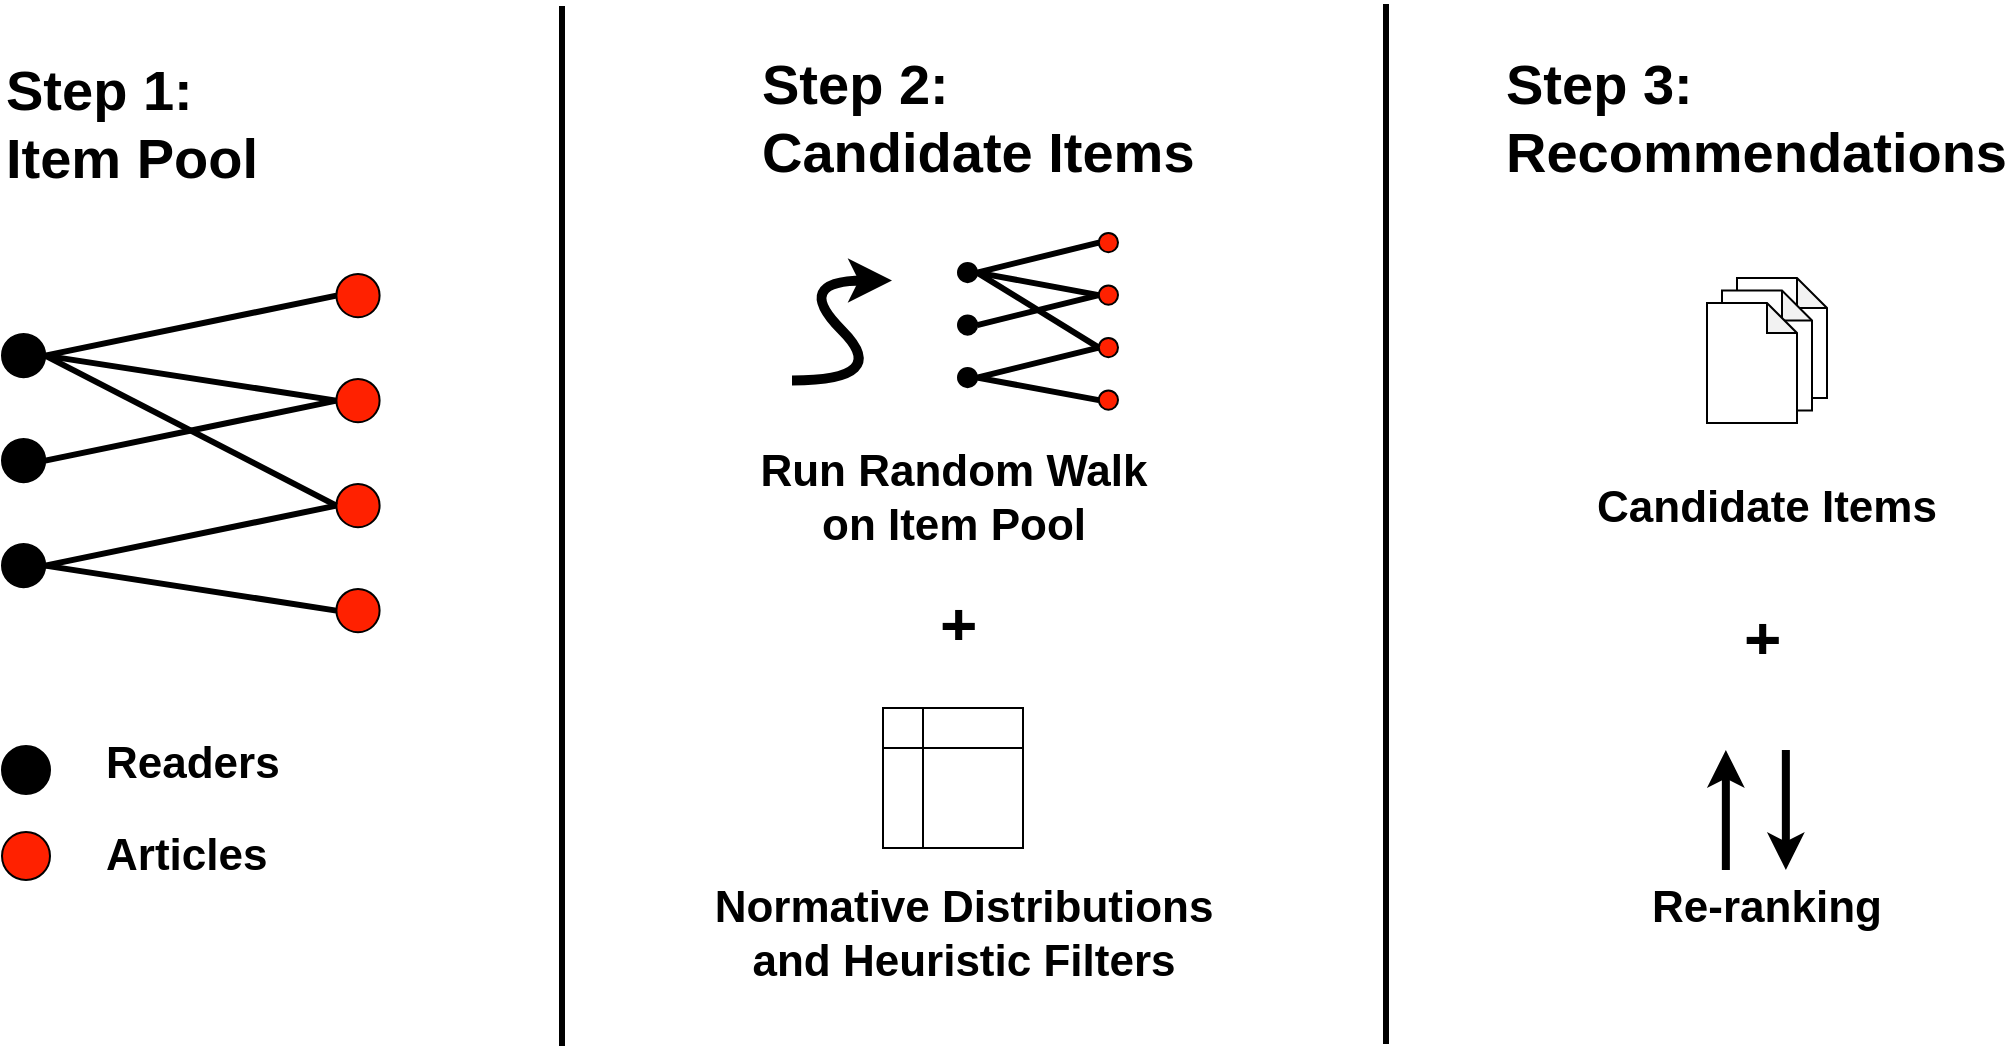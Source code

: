 <mxfile version="28.1.2">
  <diagram name="Page-1" id="M5KN14LnDX_lgXk43yuh">
    <mxGraphModel dx="1783" dy="1201" grid="1" gridSize="10" guides="1" tooltips="1" connect="1" arrows="1" fold="1" page="1" pageScale="1" pageWidth="1100" pageHeight="850" math="0" shadow="0">
      <root>
        <mxCell id="0" />
        <mxCell id="1" parent="0" />
        <mxCell id="2AZSGgTTGKiScR64f8am-45" value="Step 3:&lt;div&gt;Recommendations&lt;/div&gt;" style="text;html=1;align=left;verticalAlign=middle;whiteSpace=wrap;rounded=0;fontSize=28;fontStyle=1" parent="1" vertex="1">
          <mxGeometry x="800.0" y="192" width="250" height="30" as="geometry" />
        </mxCell>
        <mxCell id="2AZSGgTTGKiScR64f8am-44" value="Step 2:&lt;div&gt;Candidate Items&lt;/div&gt;" style="text;html=1;align=left;verticalAlign=middle;whiteSpace=wrap;rounded=0;fontSize=28;fontStyle=1" parent="1" vertex="1">
          <mxGeometry x="428" y="192" width="230" height="30" as="geometry" />
        </mxCell>
        <mxCell id="2AZSGgTTGKiScR64f8am-43" value="Step 1:&lt;div&gt;Item Pool&lt;/div&gt;" style="text;html=1;align=left;verticalAlign=middle;whiteSpace=wrap;rounded=0;fontSize=28;fontStyle=1" parent="1" vertex="1">
          <mxGeometry x="50" y="195" width="178" height="30" as="geometry" />
        </mxCell>
        <mxCell id="2AZSGgTTGKiScR64f8am-25" value="" style="group" parent="1" vertex="1" connectable="0">
          <mxGeometry x="50" y="285" width="190" height="180" as="geometry" />
        </mxCell>
        <mxCell id="2AZSGgTTGKiScR64f8am-4" value="" style="ellipse;whiteSpace=wrap;html=1;aspect=fixed;fillColor=#000000;" parent="2AZSGgTTGKiScR64f8am-25" vertex="1">
          <mxGeometry y="30.0" width="21.6" height="21.6" as="geometry" />
        </mxCell>
        <mxCell id="2AZSGgTTGKiScR64f8am-7" value="" style="ellipse;whiteSpace=wrap;html=1;aspect=fixed;fillColor=#FF2100;" parent="2AZSGgTTGKiScR64f8am-25" vertex="1">
          <mxGeometry x="167.2" y="52.5" width="21.6" height="21.6" as="geometry" />
        </mxCell>
        <mxCell id="2AZSGgTTGKiScR64f8am-8" value="" style="ellipse;whiteSpace=wrap;html=1;aspect=fixed;fillColor=#000000;" parent="2AZSGgTTGKiScR64f8am-25" vertex="1">
          <mxGeometry y="82.5" width="21.6" height="21.6" as="geometry" />
        </mxCell>
        <mxCell id="2AZSGgTTGKiScR64f8am-9" value="" style="ellipse;whiteSpace=wrap;html=1;aspect=fixed;fillColor=#000000;" parent="2AZSGgTTGKiScR64f8am-25" vertex="1">
          <mxGeometry y="135" width="21.6" height="21.6" as="geometry" />
        </mxCell>
        <mxCell id="2AZSGgTTGKiScR64f8am-10" value="" style="ellipse;whiteSpace=wrap;html=1;aspect=fixed;fillColor=#FF2100;" parent="2AZSGgTTGKiScR64f8am-25" vertex="1">
          <mxGeometry x="167.2" y="105.0" width="21.6" height="21.6" as="geometry" />
        </mxCell>
        <mxCell id="2AZSGgTTGKiScR64f8am-11" value="" style="ellipse;whiteSpace=wrap;html=1;aspect=fixed;fillColor=#FF2100;" parent="2AZSGgTTGKiScR64f8am-25" vertex="1">
          <mxGeometry x="167.2" width="21.6" height="21.6" as="geometry" />
        </mxCell>
        <mxCell id="2AZSGgTTGKiScR64f8am-12" value="" style="ellipse;whiteSpace=wrap;html=1;aspect=fixed;fillColor=#FF2100;" parent="2AZSGgTTGKiScR64f8am-25" vertex="1">
          <mxGeometry x="167.2" y="157.5" width="21.6" height="21.6" as="geometry" />
        </mxCell>
        <mxCell id="2AZSGgTTGKiScR64f8am-13" value="" style="endArrow=none;html=1;rounded=0;entryX=0;entryY=0.5;entryDx=0;entryDy=0;strokeWidth=3;exitX=1;exitY=0.5;exitDx=0;exitDy=0;" parent="2AZSGgTTGKiScR64f8am-25" source="2AZSGgTTGKiScR64f8am-4" target="2AZSGgTTGKiScR64f8am-11" edge="1">
          <mxGeometry width="50" height="50" relative="1" as="geometry">
            <mxPoint x="53.2" y="22.5" as="sourcePoint" />
            <mxPoint x="91.2" y="15.0" as="targetPoint" />
          </mxGeometry>
        </mxCell>
        <mxCell id="2AZSGgTTGKiScR64f8am-14" value="" style="endArrow=none;html=1;rounded=0;exitX=1;exitY=0.5;exitDx=0;exitDy=0;entryX=0;entryY=0.5;entryDx=0;entryDy=0;strokeWidth=3;" parent="2AZSGgTTGKiScR64f8am-25" source="2AZSGgTTGKiScR64f8am-4" target="2AZSGgTTGKiScR64f8am-7" edge="1">
          <mxGeometry width="50" height="50" relative="1" as="geometry">
            <mxPoint x="38" y="116.25" as="sourcePoint" />
            <mxPoint x="182.4" y="90" as="targetPoint" />
          </mxGeometry>
        </mxCell>
        <mxCell id="2AZSGgTTGKiScR64f8am-15" value="" style="endArrow=none;html=1;rounded=0;exitX=1;exitY=0.5;exitDx=0;exitDy=0;entryX=0;entryY=0.5;entryDx=0;entryDy=0;strokeWidth=3;" parent="2AZSGgTTGKiScR64f8am-25" source="2AZSGgTTGKiScR64f8am-8" target="2AZSGgTTGKiScR64f8am-7" edge="1">
          <mxGeometry width="50" height="50" relative="1" as="geometry">
            <mxPoint x="167.2" y="60.0" as="sourcePoint" />
            <mxPoint x="311.6" y="82.5" as="targetPoint" />
          </mxGeometry>
        </mxCell>
        <mxCell id="2AZSGgTTGKiScR64f8am-16" value="" style="endArrow=none;html=1;rounded=0;exitX=1;exitY=0.5;exitDx=0;exitDy=0;entryX=0;entryY=0.5;entryDx=0;entryDy=0;strokeWidth=3;" parent="2AZSGgTTGKiScR64f8am-25" source="2AZSGgTTGKiScR64f8am-9" target="2AZSGgTTGKiScR64f8am-12" edge="1">
          <mxGeometry width="50" height="50" relative="1" as="geometry">
            <mxPoint x="114" y="120.0" as="sourcePoint" />
            <mxPoint x="258.4" y="90" as="targetPoint" />
          </mxGeometry>
        </mxCell>
        <mxCell id="2AZSGgTTGKiScR64f8am-17" value="" style="endArrow=none;html=1;rounded=0;exitX=1;exitY=0.5;exitDx=0;exitDy=0;entryX=0;entryY=0.5;entryDx=0;entryDy=0;strokeWidth=3;" parent="2AZSGgTTGKiScR64f8am-25" source="2AZSGgTTGKiScR64f8am-4" target="2AZSGgTTGKiScR64f8am-10" edge="1">
          <mxGeometry width="50" height="50" relative="1" as="geometry">
            <mxPoint x="22.8" y="105.0" as="sourcePoint" />
            <mxPoint x="167.2" y="127.5" as="targetPoint" />
          </mxGeometry>
        </mxCell>
        <mxCell id="2AZSGgTTGKiScR64f8am-18" value="" style="endArrow=none;html=1;rounded=0;exitX=1;exitY=0.5;exitDx=0;exitDy=0;entryX=0;entryY=0.5;entryDx=0;entryDy=0;strokeWidth=3;" parent="2AZSGgTTGKiScR64f8am-25" source="2AZSGgTTGKiScR64f8am-9" target="2AZSGgTTGKiScR64f8am-10" edge="1">
          <mxGeometry width="50" height="50" relative="1" as="geometry">
            <mxPoint x="53.2" y="150" as="sourcePoint" />
            <mxPoint x="197.6" y="172.5" as="targetPoint" />
          </mxGeometry>
        </mxCell>
        <mxCell id="gK7AgI7E6JT6_swrLAjn-5" value="" style="ellipse;whiteSpace=wrap;html=1;aspect=fixed;fillColor=#000000;" vertex="1" parent="1">
          <mxGeometry x="50" y="521" width="24.0" height="24.0" as="geometry" />
        </mxCell>
        <mxCell id="gK7AgI7E6JT6_swrLAjn-6" value="" style="ellipse;whiteSpace=wrap;html=1;aspect=fixed;fillColor=#FF2100;" vertex="1" parent="1">
          <mxGeometry x="50" y="564" width="24.0" height="24.0" as="geometry" />
        </mxCell>
        <mxCell id="gK7AgI7E6JT6_swrLAjn-7" value="&lt;span style=&quot;font-size: 22px;&quot;&gt;&lt;b&gt;Readers&lt;/b&gt;&lt;/span&gt;" style="text;html=1;align=left;verticalAlign=middle;whiteSpace=wrap;rounded=0;" vertex="1" parent="1">
          <mxGeometry x="100" y="515" width="60" height="30" as="geometry" />
        </mxCell>
        <mxCell id="gK7AgI7E6JT6_swrLAjn-9" value="&lt;font style=&quot;font-size: 22px;&quot;&gt;&lt;b style=&quot;&quot;&gt;Articles&lt;/b&gt;&lt;/font&gt;" style="text;html=1;align=left;verticalAlign=middle;whiteSpace=wrap;rounded=0;" vertex="1" parent="1">
          <mxGeometry x="100" y="561" width="60" height="30" as="geometry" />
        </mxCell>
        <mxCell id="2AZSGgTTGKiScR64f8am-47" value="" style="shape=note;whiteSpace=wrap;html=1;backgroundOutline=1;darkOpacity=0.05;size=15;" parent="1" vertex="1">
          <mxGeometry x="917.5" y="287" width="45" height="60" as="geometry" />
        </mxCell>
        <mxCell id="2AZSGgTTGKiScR64f8am-50" value="" style="shape=note;whiteSpace=wrap;html=1;backgroundOutline=1;darkOpacity=0.05;size=15;" parent="1" vertex="1">
          <mxGeometry x="910.0" y="293.25" width="45" height="60" as="geometry" />
        </mxCell>
        <mxCell id="2AZSGgTTGKiScR64f8am-52" value="" style="shape=note;whiteSpace=wrap;html=1;backgroundOutline=1;darkOpacity=0.05;size=15;" parent="1" vertex="1">
          <mxGeometry x="902.5" y="299.5" width="45" height="60" as="geometry" />
        </mxCell>
        <mxCell id="2AZSGgTTGKiScR64f8am-56" value="" style="endArrow=classic;html=1;rounded=0;fontStyle=0;strokeWidth=4;" parent="1" edge="1">
          <mxGeometry width="50" height="50" relative="1" as="geometry">
            <mxPoint x="911.93" y="583" as="sourcePoint" />
            <mxPoint x="911.93" y="523" as="targetPoint" />
          </mxGeometry>
        </mxCell>
        <mxCell id="2AZSGgTTGKiScR64f8am-58" value="" style="endArrow=classic;html=1;rounded=0;fontStyle=0;strokeWidth=4;" parent="1" edge="1">
          <mxGeometry width="50" height="50" relative="1" as="geometry">
            <mxPoint x="941.93" y="523" as="sourcePoint" />
            <mxPoint x="941.93" y="583" as="targetPoint" />
          </mxGeometry>
        </mxCell>
        <mxCell id="2AZSGgTTGKiScR64f8am-59" value="&lt;font style=&quot;font-size: 22px;&quot;&gt;Candidate Items&lt;/font&gt;" style="text;html=1;align=center;verticalAlign=middle;whiteSpace=wrap;rounded=0;fontStyle=1;fontSize=14;" parent="1" vertex="1">
          <mxGeometry x="834.18" y="387" width="196.63" height="30" as="geometry" />
        </mxCell>
        <mxCell id="2AZSGgTTGKiScR64f8am-60" value="&lt;font style=&quot;font-size: 22px;&quot;&gt;Re-ranking&lt;/font&gt;" style="text;html=1;align=center;verticalAlign=middle;whiteSpace=wrap;rounded=0;fontStyle=1;fontSize=14;" parent="1" vertex="1">
          <mxGeometry x="873.81" y="587" width="117.37" height="30" as="geometry" />
        </mxCell>
        <mxCell id="2AZSGgTTGKiScR64f8am-61" value="&lt;b&gt;&lt;font style=&quot;font-size: 32px;&quot;&gt;+&lt;/font&gt;&lt;/b&gt;" style="text;strokeColor=none;fillColor=none;align=left;verticalAlign=middle;spacingLeft=4;spacingRight=4;overflow=hidden;points=[[0,0.5],[1,0.5]];portConstraint=eastwest;rotatable=0;whiteSpace=wrap;html=1;" parent="1" vertex="1">
          <mxGeometry x="914.99" y="445.5" width="50" height="30" as="geometry" />
        </mxCell>
        <mxCell id="2AZSGgTTGKiScR64f8am-30" value="" style="shape=internalStorage;whiteSpace=wrap;html=1;backgroundOutline=1;" parent="1" vertex="1">
          <mxGeometry x="490.5" y="502" width="70" height="70" as="geometry" />
        </mxCell>
        <mxCell id="2AZSGgTTGKiScR64f8am-31" value="&lt;font style=&quot;font-size: 22px;&quot;&gt;Normative Distributions&lt;br&gt;and Heuristic Filters&lt;/font&gt;" style="text;html=1;align=center;verticalAlign=middle;whiteSpace=wrap;rounded=0;fontStyle=1;fontSize=14;" parent="1" vertex="1">
          <mxGeometry x="371" y="600" width="320" height="30" as="geometry" />
        </mxCell>
        <mxCell id="2AZSGgTTGKiScR64f8am-38" value="" style="group" parent="1" vertex="1" connectable="0">
          <mxGeometry x="428" y="288.25" width="95" height="85" as="geometry" />
        </mxCell>
        <mxCell id="2AZSGgTTGKiScR64f8am-34" value="" style="curved=1;endArrow=classic;html=1;rounded=0;strokeWidth=5;" parent="2AZSGgTTGKiScR64f8am-38" edge="1">
          <mxGeometry width="50" height="50" relative="1" as="geometry">
            <mxPoint x="17" y="50" as="sourcePoint" />
            <mxPoint x="67" as="targetPoint" />
            <Array as="points">
              <mxPoint x="67" y="50" />
              <mxPoint x="17" />
            </Array>
          </mxGeometry>
        </mxCell>
        <mxCell id="2AZSGgTTGKiScR64f8am-29" value="&lt;font style=&quot;font-size: 22px;&quot;&gt;Run Random Walk on Item Pool&lt;br&gt;&lt;/font&gt;" style="text;html=1;align=center;verticalAlign=middle;whiteSpace=wrap;rounded=0;fontStyle=1;fontSize=14;" parent="1" vertex="1">
          <mxGeometry x="421.75" y="382" width="207.5" height="30" as="geometry" />
        </mxCell>
        <mxCell id="2AZSGgTTGKiScR64f8am-62" value="" style="group" parent="1" vertex="1" connectable="0">
          <mxGeometry x="528" y="264.5" width="80" height="90" as="geometry" />
        </mxCell>
        <mxCell id="2AZSGgTTGKiScR64f8am-63" value="" style="ellipse;whiteSpace=wrap;html=1;aspect=fixed;fillColor=#000000;" parent="2AZSGgTTGKiScR64f8am-62" vertex="1">
          <mxGeometry y="15" width="9.6" height="9.6" as="geometry" />
        </mxCell>
        <mxCell id="2AZSGgTTGKiScR64f8am-64" value="" style="ellipse;whiteSpace=wrap;html=1;aspect=fixed;fillColor=#FF2100;" parent="2AZSGgTTGKiScR64f8am-62" vertex="1">
          <mxGeometry x="70.4" y="26.25" width="9.6" height="9.6" as="geometry" />
        </mxCell>
        <mxCell id="2AZSGgTTGKiScR64f8am-65" value="" style="ellipse;whiteSpace=wrap;html=1;aspect=fixed;fillColor=#000000;" parent="2AZSGgTTGKiScR64f8am-62" vertex="1">
          <mxGeometry y="41.25" width="9.6" height="9.6" as="geometry" />
        </mxCell>
        <mxCell id="2AZSGgTTGKiScR64f8am-66" value="" style="ellipse;whiteSpace=wrap;html=1;aspect=fixed;fillColor=#000000;" parent="2AZSGgTTGKiScR64f8am-62" vertex="1">
          <mxGeometry y="67.5" width="9.6" height="9.6" as="geometry" />
        </mxCell>
        <mxCell id="2AZSGgTTGKiScR64f8am-67" value="" style="ellipse;whiteSpace=wrap;html=1;aspect=fixed;fillColor=#FF2100;" parent="2AZSGgTTGKiScR64f8am-62" vertex="1">
          <mxGeometry x="70.4" y="52.5" width="9.6" height="9.6" as="geometry" />
        </mxCell>
        <mxCell id="2AZSGgTTGKiScR64f8am-68" value="" style="ellipse;whiteSpace=wrap;html=1;aspect=fixed;fillColor=#FF2100;" parent="2AZSGgTTGKiScR64f8am-62" vertex="1">
          <mxGeometry x="70.4" width="9.6" height="9.6" as="geometry" />
        </mxCell>
        <mxCell id="2AZSGgTTGKiScR64f8am-69" value="" style="ellipse;whiteSpace=wrap;html=1;aspect=fixed;fillColor=#FF2100;" parent="2AZSGgTTGKiScR64f8am-62" vertex="1">
          <mxGeometry x="70.4" y="78.75" width="9.6" height="9.6" as="geometry" />
        </mxCell>
        <mxCell id="2AZSGgTTGKiScR64f8am-70" value="" style="endArrow=none;html=1;rounded=0;entryX=0;entryY=0.5;entryDx=0;entryDy=0;strokeWidth=3;exitX=1;exitY=0.5;exitDx=0;exitDy=0;" parent="2AZSGgTTGKiScR64f8am-62" source="2AZSGgTTGKiScR64f8am-63" target="2AZSGgTTGKiScR64f8am-68" edge="1">
          <mxGeometry width="50" height="50" relative="1" as="geometry">
            <mxPoint x="22.4" y="11.25" as="sourcePoint" />
            <mxPoint x="38.4" y="7.5" as="targetPoint" />
          </mxGeometry>
        </mxCell>
        <mxCell id="2AZSGgTTGKiScR64f8am-71" value="" style="endArrow=none;html=1;rounded=0;exitX=1;exitY=0.5;exitDx=0;exitDy=0;entryX=0;entryY=0.5;entryDx=0;entryDy=0;strokeWidth=3;" parent="2AZSGgTTGKiScR64f8am-62" source="2AZSGgTTGKiScR64f8am-63" target="2AZSGgTTGKiScR64f8am-64" edge="1">
          <mxGeometry width="50" height="50" relative="1" as="geometry">
            <mxPoint x="16" y="58.125" as="sourcePoint" />
            <mxPoint x="76.8" y="45.0" as="targetPoint" />
          </mxGeometry>
        </mxCell>
        <mxCell id="2AZSGgTTGKiScR64f8am-72" value="" style="endArrow=none;html=1;rounded=0;exitX=1;exitY=0.5;exitDx=0;exitDy=0;entryX=0;entryY=0.5;entryDx=0;entryDy=0;strokeWidth=3;" parent="2AZSGgTTGKiScR64f8am-62" source="2AZSGgTTGKiScR64f8am-65" target="2AZSGgTTGKiScR64f8am-64" edge="1">
          <mxGeometry width="50" height="50" relative="1" as="geometry">
            <mxPoint x="70.4" y="30" as="sourcePoint" />
            <mxPoint x="131.2" y="41.25" as="targetPoint" />
          </mxGeometry>
        </mxCell>
        <mxCell id="2AZSGgTTGKiScR64f8am-73" value="" style="endArrow=none;html=1;rounded=0;exitX=1;exitY=0.5;exitDx=0;exitDy=0;entryX=0;entryY=0.5;entryDx=0;entryDy=0;strokeWidth=3;" parent="2AZSGgTTGKiScR64f8am-62" source="2AZSGgTTGKiScR64f8am-66" target="2AZSGgTTGKiScR64f8am-69" edge="1">
          <mxGeometry width="50" height="50" relative="1" as="geometry">
            <mxPoint x="48" y="60" as="sourcePoint" />
            <mxPoint x="108.8" y="45.0" as="targetPoint" />
          </mxGeometry>
        </mxCell>
        <mxCell id="2AZSGgTTGKiScR64f8am-74" value="" style="endArrow=none;html=1;rounded=0;exitX=1;exitY=0.5;exitDx=0;exitDy=0;entryX=0;entryY=0.5;entryDx=0;entryDy=0;strokeWidth=3;" parent="2AZSGgTTGKiScR64f8am-62" source="2AZSGgTTGKiScR64f8am-63" target="2AZSGgTTGKiScR64f8am-67" edge="1">
          <mxGeometry width="50" height="50" relative="1" as="geometry">
            <mxPoint x="9.6" y="52.5" as="sourcePoint" />
            <mxPoint x="70.4" y="63.75" as="targetPoint" />
          </mxGeometry>
        </mxCell>
        <mxCell id="2AZSGgTTGKiScR64f8am-75" value="" style="endArrow=none;html=1;rounded=0;exitX=1;exitY=0.5;exitDx=0;exitDy=0;entryX=0;entryY=0.5;entryDx=0;entryDy=0;strokeWidth=3;" parent="2AZSGgTTGKiScR64f8am-62" source="2AZSGgTTGKiScR64f8am-66" target="2AZSGgTTGKiScR64f8am-67" edge="1">
          <mxGeometry width="50" height="50" relative="1" as="geometry">
            <mxPoint x="22.4" y="75.0" as="sourcePoint" />
            <mxPoint x="83.2" y="86.25" as="targetPoint" />
          </mxGeometry>
        </mxCell>
        <mxCell id="gK7AgI7E6JT6_swrLAjn-14" value="&lt;b&gt;&lt;font style=&quot;font-size: 32px;&quot;&gt;+&lt;/font&gt;&lt;/b&gt;" style="text;strokeColor=none;fillColor=none;align=left;verticalAlign=middle;spacingLeft=4;spacingRight=4;overflow=hidden;points=[[0,0.5],[1,0.5]];portConstraint=eastwest;rotatable=0;whiteSpace=wrap;html=1;" vertex="1" parent="1">
          <mxGeometry x="513" y="438.5" width="50" height="30" as="geometry" />
        </mxCell>
        <mxCell id="gK7AgI7E6JT6_swrLAjn-15" value="" style="endArrow=none;html=1;rounded=0;strokeWidth=3;" edge="1" parent="1">
          <mxGeometry width="50" height="50" relative="1" as="geometry">
            <mxPoint x="330" y="671" as="sourcePoint" />
            <mxPoint x="330" y="151" as="targetPoint" />
          </mxGeometry>
        </mxCell>
        <mxCell id="gK7AgI7E6JT6_swrLAjn-16" value="" style="endArrow=none;html=1;rounded=0;strokeWidth=3;" edge="1" parent="1">
          <mxGeometry width="50" height="50" relative="1" as="geometry">
            <mxPoint x="742" y="670" as="sourcePoint" />
            <mxPoint x="742" y="150" as="targetPoint" />
          </mxGeometry>
        </mxCell>
      </root>
    </mxGraphModel>
  </diagram>
</mxfile>
